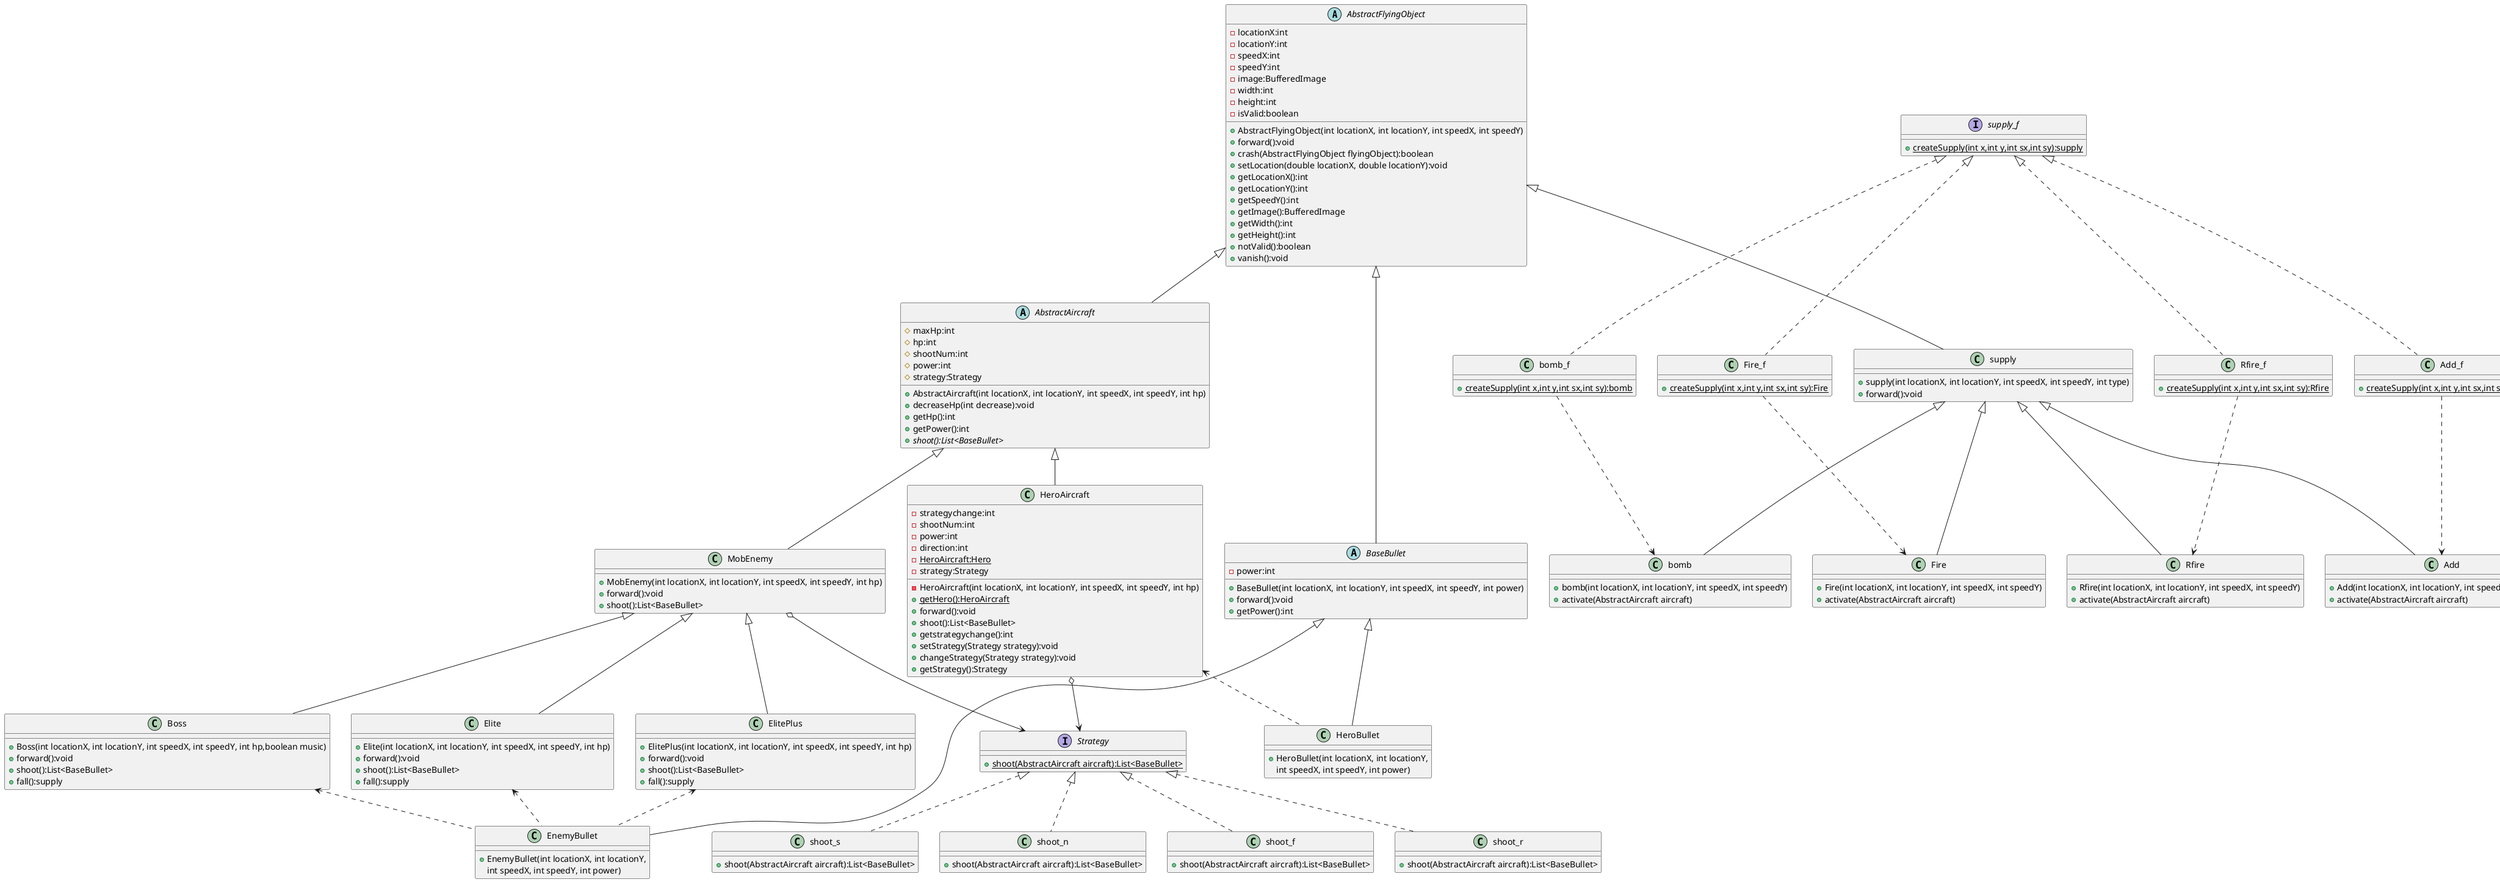 @startuml
'https://plantuml.com/sequence-diagram

abstract class AbstractFlyingObject
{
    - locationX:int
    - locationY:int
    - speedX:int
    - speedY:int
    - image:BufferedImage
    - width:int
    - height:int
    - isValid:boolean

    + AbstractFlyingObject(int locationX, int locationY, int speedX, int speedY)
    + forward():void
    + crash(AbstractFlyingObject flyingObject):boolean
    + setLocation(double locationX, double locationY):void
    + getLocationX():int
    + getLocationY():int
    + getSpeedY():int
    + getImage():BufferedImage
    + getWidth():int
    + getHeight():int
    + notValid():boolean
    + vanish():void
}
abstract class AbstractAircraft
{
	# maxHp:int
    # hp:int
    # shootNum:int
    # power:int
    # strategy:Strategy

    + AbstractAircraft(int locationX, int locationY, int speedX, int speedY, int hp)
    + decreaseHp(int decrease):void
    + getHp():int
    + getPower():int
    + {abstract} shoot():List<BaseBullet>
 }


class HeroAircraft {
    - strategychange:int
    - shootNum:int
    - power:int
    - direction:int
    -{static} HeroAircraft:Hero
    - HeroAircraft(int locationX, int locationY, int speedX, int speedY, int hp)
    - strategy:Strategy

    + {static}getHero():HeroAircraft
    + forward():void
    + shoot():List<BaseBullet>
    + getstrategychange():int
    + setStrategy(Strategy strategy):void
    + changeStrategy(Strategy strategy):void
    + getStrategy():Strategy
}

class MobEnemy {
    + MobEnemy(int locationX, int locationY, int speedX, int speedY, int hp)
    + forward():void
    + shoot():List<BaseBullet>
}
class Boss{
    + Boss(int locationX, int locationY, int speedX, int speedY, int hp,boolean music)
    + forward():void
    + shoot():List<BaseBullet>
    + fall():supply
}
class Elite{
    + Elite(int locationX, int locationY, int speedX, int speedY, int hp)
    + forward():void
    + shoot():List<BaseBullet>
    + fall():supply
}
class ElitePlus{
    + ElitePlus(int locationX, int locationY, int speedX, int speedY, int hp)
    + forward():void
    + shoot():List<BaseBullet>
    + fall():supply
}

AbstractAircraft <|-- MobEnemy
AbstractAircraft <|-- HeroAircraft
MobEnemy <|-- Elite
MobEnemy <|-- Boss
MobEnemy <|-- ElitePlus

abstract class BaseBullet
{
    - power:int
    + BaseBullet(int locationX, int locationY, int speedX, int speedY, int power)
    + forward():void
	+ getPower():int
}

class HeroBullet {
    + HeroBullet(int locationX, int locationY,
     int speedX, int speedY, int power)
}

class EnemyBullet {
    + EnemyBullet(int locationX, int locationY,
     int speedX, int speedY, int power)
}
BaseBullet <|-- HeroBullet
BaseBullet <|-- EnemyBullet

class supply{
    + supply(int locationX, int locationY, int speedX, int speedY, int type)
    + forward():void
}
class Add{
    + Add(int locationX, int locationY, int speedX, int speedY)
    + activate(AbstractAircraft aircraft)
}
class bomb{
    + bomb(int locationX, int locationY, int speedX, int speedY)
    + activate(AbstractAircraft aircraft)
}
class Fire{
    + Fire(int locationX, int locationY, int speedX, int speedY)
    + activate(AbstractAircraft aircraft)
}
class Rfire{
    + Rfire(int locationX, int locationY, int speedX, int speedY)
    + activate(AbstractAircraft aircraft)
}
AbstractFlyingObject <|-- supply
supply <|-- Add
supply <|-- bomb
supply <|-- Fire
supply <|-- Rfire

HeroAircraft <.. HeroBullet
Elite <.. EnemyBullet
ElitePlus <.. EnemyBullet
Boss <.. EnemyBullet
AbstractFlyingObject <|-- AbstractAircraft
AbstractFlyingObject <|-- BaseBullet

interface supply_f{
    + {static} createSupply(int x,int y,int sx,int sy):supply
}
class Add_f{
    +{static} createSupply(int x,int y,int sx,int sy):Add
}

class bomb_f{
    +{static} createSupply(int x,int y,int sx,int sy):bomb
}
class Fire_f{
    +{static} createSupply(int x,int y,int sx,int sy):Fire
}
class Rfire_f{
    +{static} createSupply(int x,int y,int sx,int sy):Rfire
}

supply_f <|.. Add_f
supply_f <|.. bomb_f
supply_f <|.. Fire_f
supply_f <|.. Rfire_f

Add_f ..> Add
Fire_f ..> Fire
bomb_f ..> bomb
Rfire_f ..> Rfire

interface Strategy{
    + {static} shoot(AbstractAircraft aircraft):List<BaseBullet>
}
class shoot_f{
    + shoot(AbstractAircraft aircraft):List<BaseBullet>
}
class shoot_r{
    + shoot(AbstractAircraft aircraft):List<BaseBullet>
}
class shoot_s{
    + shoot(AbstractAircraft aircraft):List<BaseBullet>
}
class shoot_n{
    + shoot(AbstractAircraft aircraft):List<BaseBullet>
}
Strategy <|.. shoot_n
Strategy <|.. shoot_f
Strategy <|.. shoot_r
Strategy <|.. shoot_s


MobEnemy o--> Strategy
HeroAircraft o--> Strategy
@enduml